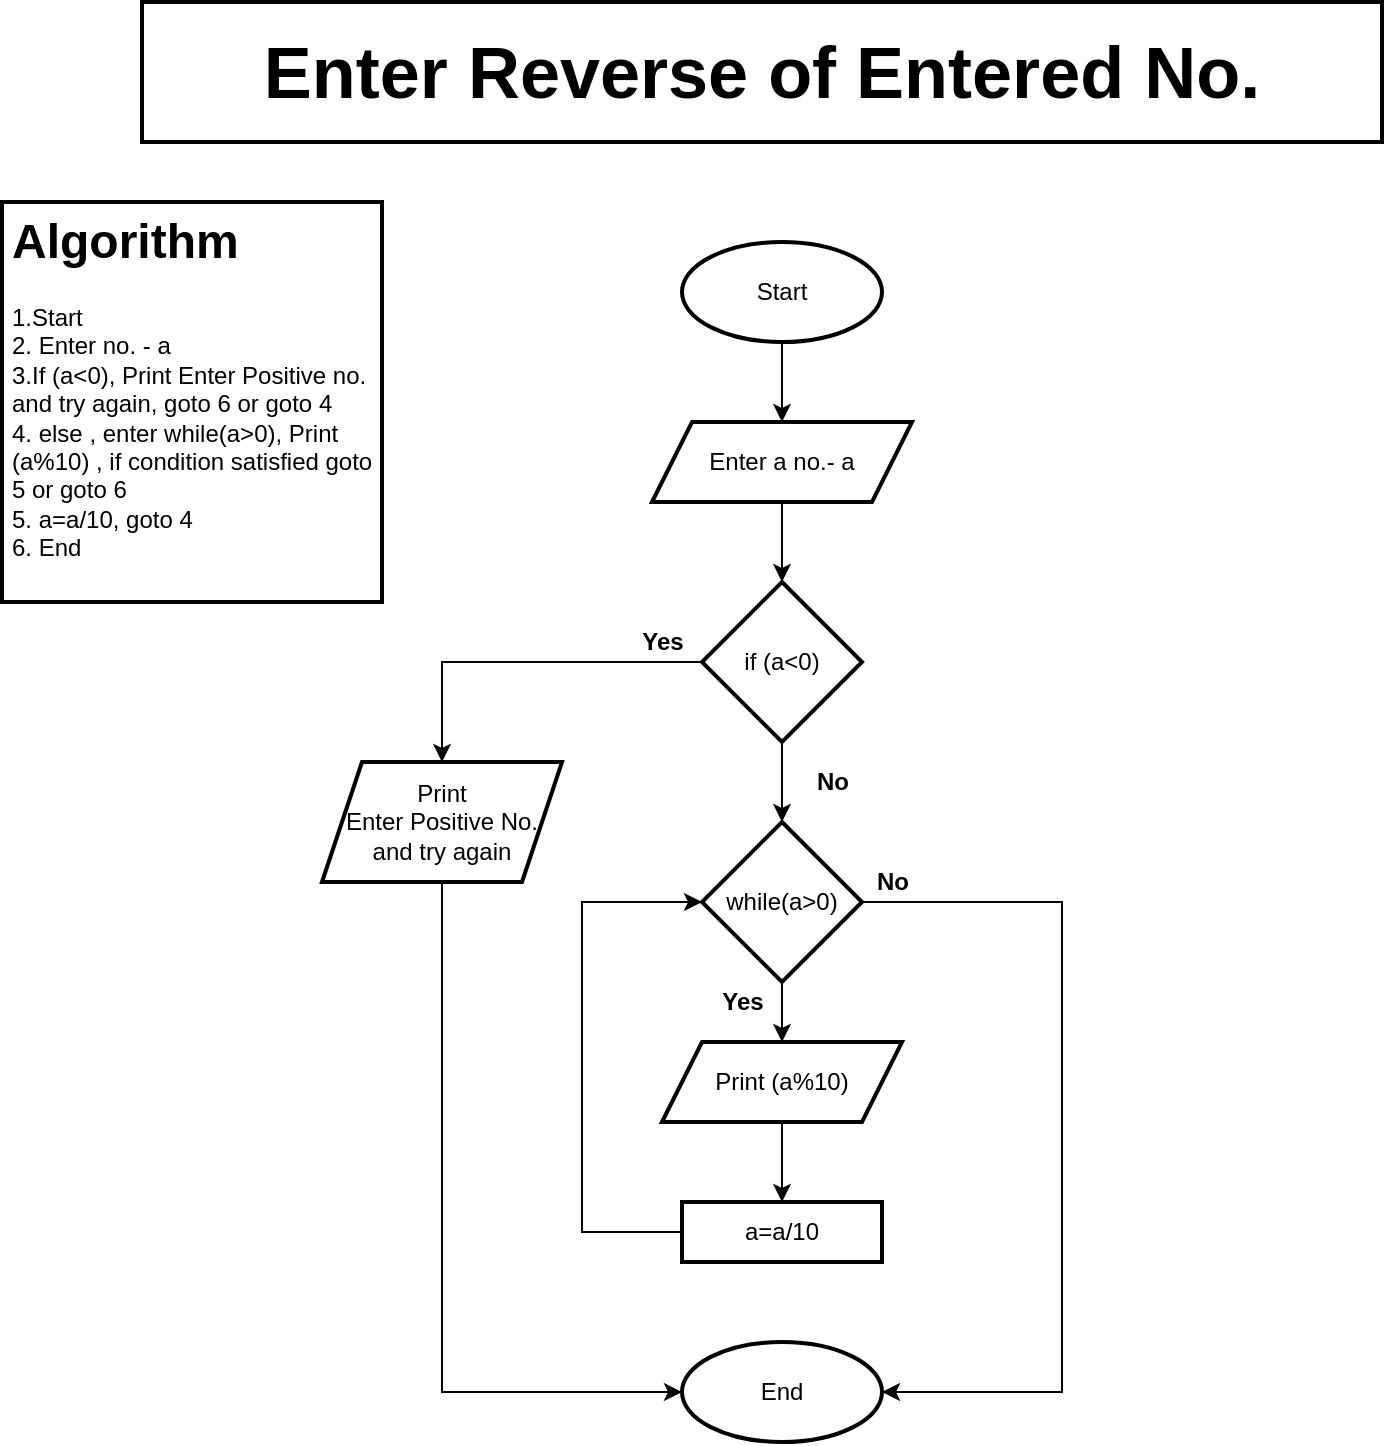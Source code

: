 <mxfile version="13.9.9" type="device"><diagram id="ohNQTAh-1a0escUoVJ7Z" name="Page-1"><mxGraphModel dx="1024" dy="584" grid="1" gridSize="10" guides="1" tooltips="1" connect="1" arrows="1" fold="1" page="1" pageScale="1" pageWidth="850" pageHeight="1100" background="#FFFFFF" math="0" shadow="0"><root><mxCell id="0"/><mxCell id="1" parent="0"/><mxCell id="qRwN8M2CSvz40VYh5iOk-1" value="&lt;font style=&quot;font-size: 36px&quot;&gt;&lt;b&gt;Enter Reverse of Entered No.&lt;/b&gt;&lt;/font&gt;" style="text;html=1;fillColor=none;align=center;verticalAlign=middle;whiteSpace=wrap;rounded=0;strokeColor=#000000;strokeWidth=2;" vertex="1" parent="1"><mxGeometry x="130" y="120" width="620" height="70" as="geometry"/></mxCell><mxCell id="qRwN8M2CSvz40VYh5iOk-4" value="&lt;h1&gt;Algorithm&lt;br&gt;&lt;/h1&gt;&lt;div&gt;1.Start&lt;/div&gt;&lt;div&gt;2. Enter no. - a&lt;/div&gt;&lt;div&gt;3.If (a&amp;lt;0), Print Enter Positive no. and try again, goto 6 or goto 4&lt;/div&gt;&lt;div&gt;&lt;span&gt;4. else , enter while(a&amp;gt;0), Print (a%10) , if condition satisfied goto 5 or goto 6&lt;/span&gt;&lt;br&gt;&lt;/div&gt;&lt;div&gt;&lt;span&gt;5. a=a/10, goto 4&lt;/span&gt;&lt;/div&gt;&lt;div&gt;6. End&lt;/div&gt;" style="text;html=1;fillColor=none;spacing=5;spacingTop=-20;whiteSpace=wrap;overflow=hidden;rounded=0;strokeColor=#000000;strokeWidth=2;" vertex="1" parent="1"><mxGeometry x="60" y="220" width="190" height="200" as="geometry"/></mxCell><mxCell id="qRwN8M2CSvz40VYh5iOk-13" style="edgeStyle=orthogonalEdgeStyle;rounded=0;orthogonalLoop=1;jettySize=auto;html=1;exitX=0.5;exitY=1;exitDx=0;exitDy=0;entryX=0.5;entryY=0;entryDx=0;entryDy=0;" edge="1" parent="1" source="qRwN8M2CSvz40VYh5iOk-5" target="qRwN8M2CSvz40VYh5iOk-7"><mxGeometry relative="1" as="geometry"/></mxCell><mxCell id="qRwN8M2CSvz40VYh5iOk-5" value="Start" style="ellipse;whiteSpace=wrap;html=1;strokeColor=#000000;strokeWidth=2;" vertex="1" parent="1"><mxGeometry x="400" y="240" width="100" height="50" as="geometry"/></mxCell><mxCell id="qRwN8M2CSvz40VYh5iOk-6" value="End" style="ellipse;whiteSpace=wrap;html=1;strokeColor=#000000;strokeWidth=2;" vertex="1" parent="1"><mxGeometry x="400" y="790" width="100" height="50" as="geometry"/></mxCell><mxCell id="qRwN8M2CSvz40VYh5iOk-14" style="edgeStyle=orthogonalEdgeStyle;rounded=0;orthogonalLoop=1;jettySize=auto;html=1;exitX=0.5;exitY=1;exitDx=0;exitDy=0;entryX=0.5;entryY=0;entryDx=0;entryDy=0;" edge="1" parent="1" source="qRwN8M2CSvz40VYh5iOk-7" target="qRwN8M2CSvz40VYh5iOk-8"><mxGeometry relative="1" as="geometry"/></mxCell><mxCell id="qRwN8M2CSvz40VYh5iOk-7" value="Enter a no.- a" style="shape=parallelogram;perimeter=parallelogramPerimeter;whiteSpace=wrap;html=1;fixedSize=1;strokeColor=#000000;strokeWidth=2;" vertex="1" parent="1"><mxGeometry x="385" y="330" width="130" height="40" as="geometry"/></mxCell><mxCell id="qRwN8M2CSvz40VYh5iOk-15" style="edgeStyle=orthogonalEdgeStyle;rounded=0;orthogonalLoop=1;jettySize=auto;html=1;exitX=0.5;exitY=1;exitDx=0;exitDy=0;entryX=0.5;entryY=0;entryDx=0;entryDy=0;" edge="1" parent="1" source="qRwN8M2CSvz40VYh5iOk-8" target="qRwN8M2CSvz40VYh5iOk-10"><mxGeometry relative="1" as="geometry"/></mxCell><mxCell id="qRwN8M2CSvz40VYh5iOk-16" style="edgeStyle=orthogonalEdgeStyle;rounded=0;orthogonalLoop=1;jettySize=auto;html=1;exitX=0;exitY=0.5;exitDx=0;exitDy=0;entryX=0.5;entryY=0;entryDx=0;entryDy=0;" edge="1" parent="1" source="qRwN8M2CSvz40VYh5iOk-8" target="qRwN8M2CSvz40VYh5iOk-9"><mxGeometry relative="1" as="geometry"/></mxCell><mxCell id="qRwN8M2CSvz40VYh5iOk-8" value="if (a&amp;lt;0)" style="rhombus;whiteSpace=wrap;html=1;strokeColor=#000000;strokeWidth=2;" vertex="1" parent="1"><mxGeometry x="410" y="410" width="80" height="80" as="geometry"/></mxCell><mxCell id="qRwN8M2CSvz40VYh5iOk-23" style="edgeStyle=orthogonalEdgeStyle;rounded=0;orthogonalLoop=1;jettySize=auto;html=1;exitX=0.5;exitY=1;exitDx=0;exitDy=0;entryX=0;entryY=0.5;entryDx=0;entryDy=0;" edge="1" parent="1" source="qRwN8M2CSvz40VYh5iOk-9" target="qRwN8M2CSvz40VYh5iOk-6"><mxGeometry relative="1" as="geometry"/></mxCell><mxCell id="qRwN8M2CSvz40VYh5iOk-9" value="Print&lt;br&gt;Enter Positive No. and try again" style="shape=parallelogram;perimeter=parallelogramPerimeter;whiteSpace=wrap;html=1;fixedSize=1;strokeColor=#000000;strokeWidth=2;" vertex="1" parent="1"><mxGeometry x="220" y="500" width="120" height="60" as="geometry"/></mxCell><mxCell id="qRwN8M2CSvz40VYh5iOk-17" style="edgeStyle=orthogonalEdgeStyle;rounded=0;orthogonalLoop=1;jettySize=auto;html=1;exitX=0.5;exitY=1;exitDx=0;exitDy=0;entryX=0.5;entryY=0;entryDx=0;entryDy=0;" edge="1" parent="1" source="qRwN8M2CSvz40VYh5iOk-10" target="qRwN8M2CSvz40VYh5iOk-11"><mxGeometry relative="1" as="geometry"/></mxCell><mxCell id="qRwN8M2CSvz40VYh5iOk-24" style="edgeStyle=orthogonalEdgeStyle;rounded=0;orthogonalLoop=1;jettySize=auto;html=1;exitX=1;exitY=0.5;exitDx=0;exitDy=0;entryX=1;entryY=0.5;entryDx=0;entryDy=0;" edge="1" parent="1" source="qRwN8M2CSvz40VYh5iOk-10" target="qRwN8M2CSvz40VYh5iOk-6"><mxGeometry relative="1" as="geometry"><Array as="points"><mxPoint x="590" y="570"/><mxPoint x="590" y="815"/></Array></mxGeometry></mxCell><mxCell id="qRwN8M2CSvz40VYh5iOk-10" value="while(a&amp;gt;0)" style="rhombus;whiteSpace=wrap;html=1;strokeColor=#000000;strokeWidth=2;" vertex="1" parent="1"><mxGeometry x="410" y="530" width="80" height="80" as="geometry"/></mxCell><mxCell id="qRwN8M2CSvz40VYh5iOk-19" style="edgeStyle=orthogonalEdgeStyle;rounded=0;orthogonalLoop=1;jettySize=auto;html=1;exitX=0.5;exitY=1;exitDx=0;exitDy=0;entryX=0.5;entryY=0;entryDx=0;entryDy=0;" edge="1" parent="1" source="qRwN8M2CSvz40VYh5iOk-11" target="qRwN8M2CSvz40VYh5iOk-12"><mxGeometry relative="1" as="geometry"/></mxCell><mxCell id="qRwN8M2CSvz40VYh5iOk-11" value="Print (a%10)" style="shape=parallelogram;perimeter=parallelogramPerimeter;whiteSpace=wrap;html=1;fixedSize=1;strokeColor=#000000;strokeWidth=2;" vertex="1" parent="1"><mxGeometry x="390" y="640" width="120" height="40" as="geometry"/></mxCell><mxCell id="qRwN8M2CSvz40VYh5iOk-22" style="edgeStyle=orthogonalEdgeStyle;rounded=0;orthogonalLoop=1;jettySize=auto;html=1;exitX=0;exitY=0.5;exitDx=0;exitDy=0;entryX=0;entryY=0.5;entryDx=0;entryDy=0;" edge="1" parent="1" source="qRwN8M2CSvz40VYh5iOk-12" target="qRwN8M2CSvz40VYh5iOk-10"><mxGeometry relative="1" as="geometry"><Array as="points"><mxPoint x="350" y="735"/><mxPoint x="350" y="570"/></Array></mxGeometry></mxCell><mxCell id="qRwN8M2CSvz40VYh5iOk-12" value="a=a/10" style="rounded=0;whiteSpace=wrap;html=1;strokeColor=#000000;strokeWidth=2;" vertex="1" parent="1"><mxGeometry x="400" y="720" width="100" height="30" as="geometry"/></mxCell><mxCell id="qRwN8M2CSvz40VYh5iOk-25" value="&lt;b&gt;Yes&lt;/b&gt;" style="text;html=1;align=center;verticalAlign=middle;resizable=0;points=[];autosize=1;" vertex="1" parent="1"><mxGeometry x="370" y="430" width="40" height="20" as="geometry"/></mxCell><mxCell id="qRwN8M2CSvz40VYh5iOk-26" value="&lt;b&gt;No&lt;/b&gt;" style="text;html=1;align=center;verticalAlign=middle;resizable=0;points=[];autosize=1;" vertex="1" parent="1"><mxGeometry x="460" y="500" width="30" height="20" as="geometry"/></mxCell><mxCell id="qRwN8M2CSvz40VYh5iOk-27" value="&lt;b&gt;No&lt;/b&gt;" style="text;html=1;align=center;verticalAlign=middle;resizable=0;points=[];autosize=1;" vertex="1" parent="1"><mxGeometry x="490" y="550" width="30" height="20" as="geometry"/></mxCell><mxCell id="qRwN8M2CSvz40VYh5iOk-28" value="&lt;b&gt;Yes&lt;/b&gt;" style="text;html=1;align=center;verticalAlign=middle;resizable=0;points=[];autosize=1;" vertex="1" parent="1"><mxGeometry x="410" y="610" width="40" height="20" as="geometry"/></mxCell></root></mxGraphModel></diagram></mxfile>